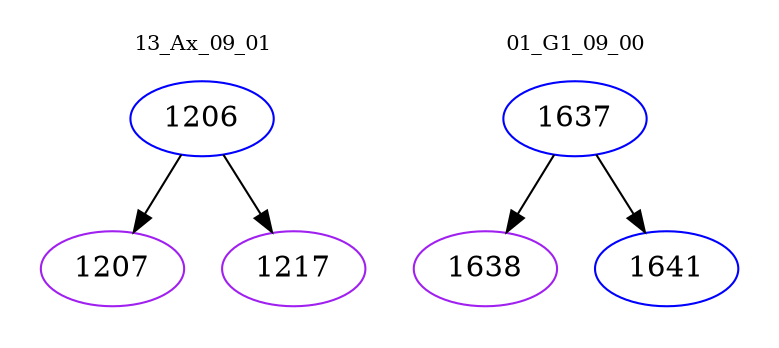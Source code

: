 digraph{
subgraph cluster_0 {
color = white
label = "13_Ax_09_01";
fontsize=10;
T0_1206 [label="1206", color="blue"]
T0_1206 -> T0_1207 [color="black"]
T0_1207 [label="1207", color="purple"]
T0_1206 -> T0_1217 [color="black"]
T0_1217 [label="1217", color="purple"]
}
subgraph cluster_1 {
color = white
label = "01_G1_09_00";
fontsize=10;
T1_1637 [label="1637", color="blue"]
T1_1637 -> T1_1638 [color="black"]
T1_1638 [label="1638", color="purple"]
T1_1637 -> T1_1641 [color="black"]
T1_1641 [label="1641", color="blue"]
}
}
